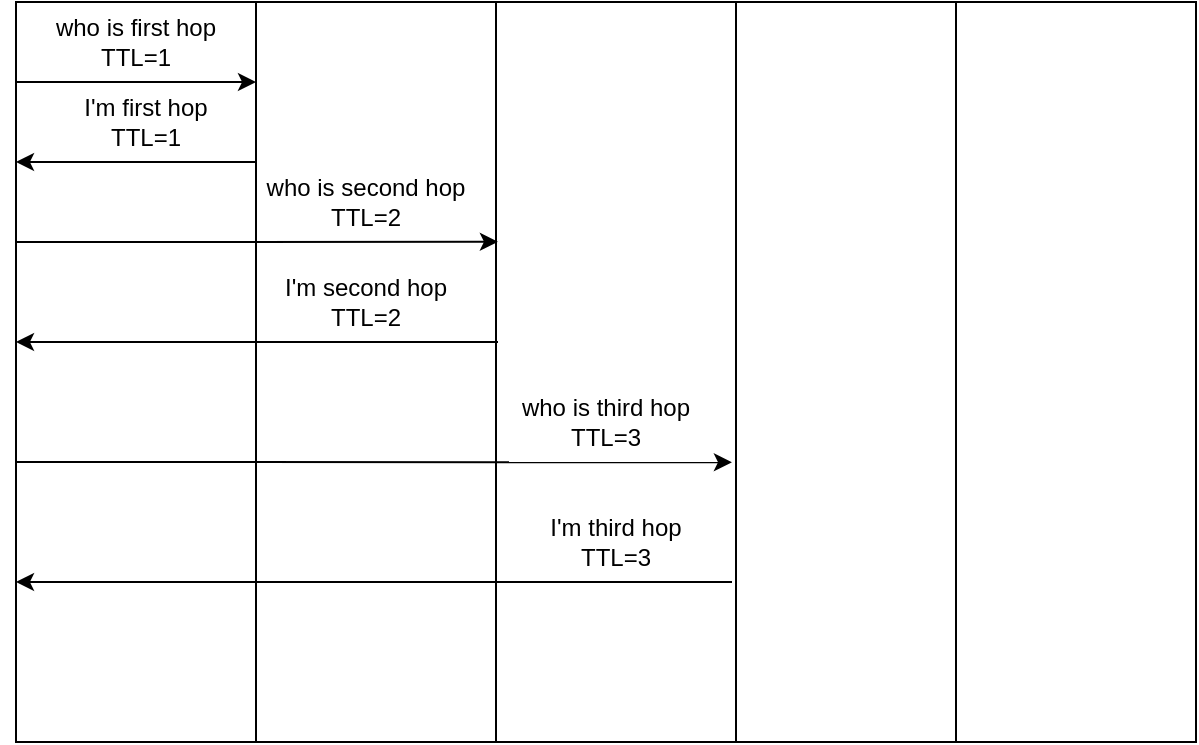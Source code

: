 <mxfile version="21.3.7" type="github">
  <diagram name="第 1 页" id="zHU9Mlj6_v0f9uX4H_d1">
    <mxGraphModel dx="954" dy="623" grid="1" gridSize="10" guides="1" tooltips="1" connect="1" arrows="1" fold="1" page="1" pageScale="1" pageWidth="827" pageHeight="1169" math="0" shadow="0">
      <root>
        <mxCell id="0" />
        <mxCell id="1" parent="0" />
        <mxCell id="mkF0pvrn2aJnzlbThKlg-2" value="" style="rounded=0;whiteSpace=wrap;html=1;" vertex="1" parent="1">
          <mxGeometry x="140" y="90" width="120" height="370" as="geometry" />
        </mxCell>
        <mxCell id="mkF0pvrn2aJnzlbThKlg-3" value="" style="rounded=0;whiteSpace=wrap;html=1;" vertex="1" parent="1">
          <mxGeometry x="260" y="90" width="120" height="370" as="geometry" />
        </mxCell>
        <mxCell id="mkF0pvrn2aJnzlbThKlg-4" value="" style="rounded=0;whiteSpace=wrap;html=1;" vertex="1" parent="1">
          <mxGeometry x="380" y="90" width="120" height="370" as="geometry" />
        </mxCell>
        <mxCell id="mkF0pvrn2aJnzlbThKlg-5" value="" style="rounded=0;whiteSpace=wrap;html=1;" vertex="1" parent="1">
          <mxGeometry x="500" y="90" width="120" height="370" as="geometry" />
        </mxCell>
        <mxCell id="mkF0pvrn2aJnzlbThKlg-6" value="" style="rounded=0;whiteSpace=wrap;html=1;" vertex="1" parent="1">
          <mxGeometry x="610" y="90" width="120" height="370" as="geometry" />
        </mxCell>
        <mxCell id="mkF0pvrn2aJnzlbThKlg-8" style="rounded=0;orthogonalLoop=1;jettySize=auto;html=1;exitX=0;exitY=0.25;exitDx=0;exitDy=0;entryX=1;entryY=0.25;entryDx=0;entryDy=0;" edge="1" parent="1">
          <mxGeometry relative="1" as="geometry">
            <mxPoint x="140" y="130" as="sourcePoint" />
            <mxPoint x="260" y="130" as="targetPoint" />
          </mxGeometry>
        </mxCell>
        <mxCell id="mkF0pvrn2aJnzlbThKlg-9" style="rounded=0;orthogonalLoop=1;jettySize=auto;html=1;exitX=0;exitY=0.25;exitDx=0;exitDy=0;entryX=1;entryY=0.25;entryDx=0;entryDy=0;startArrow=classic;startFill=1;endArrow=none;endFill=0;" edge="1" parent="1">
          <mxGeometry relative="1" as="geometry">
            <mxPoint x="140" y="170" as="sourcePoint" />
            <mxPoint x="260" y="170" as="targetPoint" />
          </mxGeometry>
        </mxCell>
        <mxCell id="mkF0pvrn2aJnzlbThKlg-10" style="rounded=0;orthogonalLoop=1;jettySize=auto;html=1;exitX=0;exitY=0.25;exitDx=0;exitDy=0;entryX=1.008;entryY=0.324;entryDx=0;entryDy=0;entryPerimeter=0;" edge="1" parent="1" target="mkF0pvrn2aJnzlbThKlg-3">
          <mxGeometry relative="1" as="geometry">
            <mxPoint x="140" y="210" as="sourcePoint" />
            <mxPoint x="260" y="210" as="targetPoint" />
          </mxGeometry>
        </mxCell>
        <mxCell id="mkF0pvrn2aJnzlbThKlg-11" style="rounded=0;orthogonalLoop=1;jettySize=auto;html=1;exitX=0;exitY=0.25;exitDx=0;exitDy=0;entryX=1.008;entryY=0.324;entryDx=0;entryDy=0;entryPerimeter=0;startArrow=classic;startFill=1;endArrow=none;endFill=0;" edge="1" parent="1">
          <mxGeometry relative="1" as="geometry">
            <mxPoint x="140" y="260" as="sourcePoint" />
            <mxPoint x="381" y="260" as="targetPoint" />
          </mxGeometry>
        </mxCell>
        <mxCell id="mkF0pvrn2aJnzlbThKlg-12" value="who is first hop&lt;br&gt;TTL=1" style="text;html=1;strokeColor=none;fillColor=none;align=center;verticalAlign=middle;whiteSpace=wrap;rounded=0;" vertex="1" parent="1">
          <mxGeometry x="145" y="100" width="110" height="20" as="geometry" />
        </mxCell>
        <mxCell id="mkF0pvrn2aJnzlbThKlg-13" value="I&#39;m first hop&lt;br&gt;TTL=1" style="text;html=1;strokeColor=none;fillColor=none;align=center;verticalAlign=middle;whiteSpace=wrap;rounded=0;" vertex="1" parent="1">
          <mxGeometry x="150" y="140" width="110" height="20" as="geometry" />
        </mxCell>
        <mxCell id="mkF0pvrn2aJnzlbThKlg-14" value="who is second hop&lt;br&gt;TTL=2" style="text;html=1;strokeColor=none;fillColor=none;align=center;verticalAlign=middle;whiteSpace=wrap;rounded=0;" vertex="1" parent="1">
          <mxGeometry x="260" y="180" width="110" height="20" as="geometry" />
        </mxCell>
        <mxCell id="mkF0pvrn2aJnzlbThKlg-15" value="I&#39;m second hop&lt;br&gt;TTL=2" style="text;html=1;strokeColor=none;fillColor=none;align=center;verticalAlign=middle;whiteSpace=wrap;rounded=0;" vertex="1" parent="1">
          <mxGeometry x="260" y="230" width="110" height="20" as="geometry" />
        </mxCell>
        <mxCell id="mkF0pvrn2aJnzlbThKlg-16" style="rounded=0;orthogonalLoop=1;jettySize=auto;html=1;exitX=0;exitY=0.25;exitDx=0;exitDy=0;entryX=-0.017;entryY=0.622;entryDx=0;entryDy=0;entryPerimeter=0;" edge="1" parent="1" target="mkF0pvrn2aJnzlbThKlg-5">
          <mxGeometry relative="1" as="geometry">
            <mxPoint x="140" y="320" as="sourcePoint" />
            <mxPoint x="381" y="320" as="targetPoint" />
          </mxGeometry>
        </mxCell>
        <mxCell id="mkF0pvrn2aJnzlbThKlg-17" style="rounded=0;orthogonalLoop=1;jettySize=auto;html=1;exitX=0;exitY=0.25;exitDx=0;exitDy=0;entryX=-0.017;entryY=0.622;entryDx=0;entryDy=0;entryPerimeter=0;startArrow=classic;startFill=1;endArrow=none;endFill=0;" edge="1" parent="1">
          <mxGeometry relative="1" as="geometry">
            <mxPoint x="140" y="380" as="sourcePoint" />
            <mxPoint x="498" y="380" as="targetPoint" />
          </mxGeometry>
        </mxCell>
        <mxCell id="mkF0pvrn2aJnzlbThKlg-18" value="who is third hop&lt;br&gt;TTL=3" style="text;html=1;strokeColor=none;fillColor=none;align=center;verticalAlign=middle;whiteSpace=wrap;rounded=0;" vertex="1" parent="1">
          <mxGeometry x="380" y="290" width="110" height="20" as="geometry" />
        </mxCell>
        <mxCell id="mkF0pvrn2aJnzlbThKlg-19" value="I&#39;m third hop&lt;br&gt;TTL=3" style="text;html=1;strokeColor=none;fillColor=none;align=center;verticalAlign=middle;whiteSpace=wrap;rounded=0;" vertex="1" parent="1">
          <mxGeometry x="385" y="350" width="110" height="20" as="geometry" />
        </mxCell>
      </root>
    </mxGraphModel>
  </diagram>
</mxfile>
